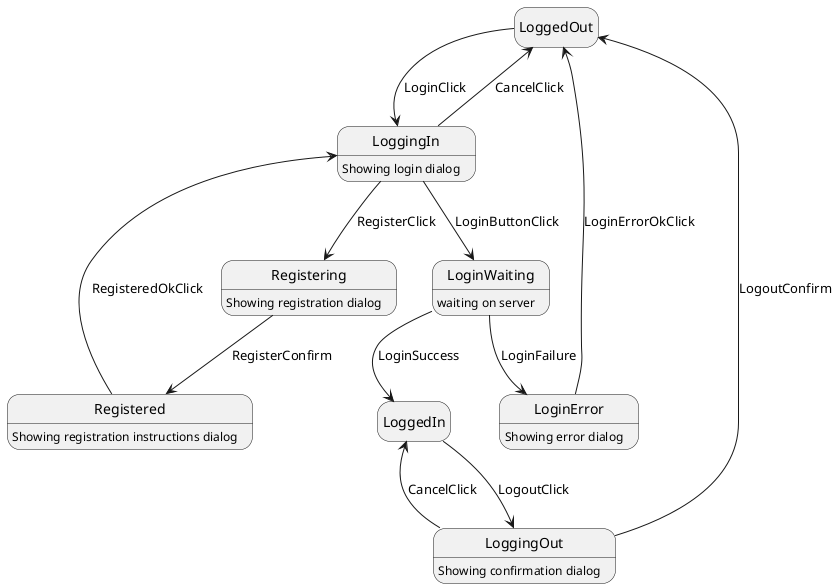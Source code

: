 @startuml Login Logout States
hide empty description

state LoggedOut
state LoggingIn : Showing login dialog
state LoginWaiting : waiting on server
state LoginError : Showing error dialog
state LoggingOut : Showing confirmation dialog
state Registering : Showing registration dialog
state Registered : Showing registration instructions dialog

LoggedOut --> LoggingIn : LoginClick
LoggingIn --> LoginWaiting : LoginButtonClick
LoginWaiting --> LoggedIn : LoginSuccess
LoggingIn --> LoggedOut : CancelClick
LoggedIn --> LoggingOut : LogoutClick
LoggingOut --> LoggedIn : CancelClick
LoggingOut --> LoggedOut : LogoutConfirm
LoginWaiting --> LoginError : LoginFailure
LoginError --> LoggedOut : LoginErrorOkClick
LoggingIn --> Registering : RegisterClick
Registering --> Registered : RegisterConfirm
Registered --> LoggingIn : RegisteredOkClick


@enduml